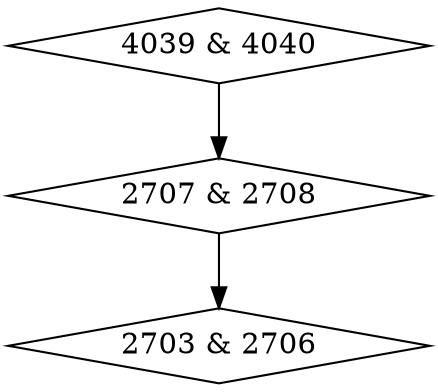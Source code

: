 digraph {
0 [label = "2703 & 2706", shape = diamond];
1 [label = "2707 & 2708", shape = diamond];
2 [label = "4039 & 4040", shape = diamond];
1->0;
2->1;
}
